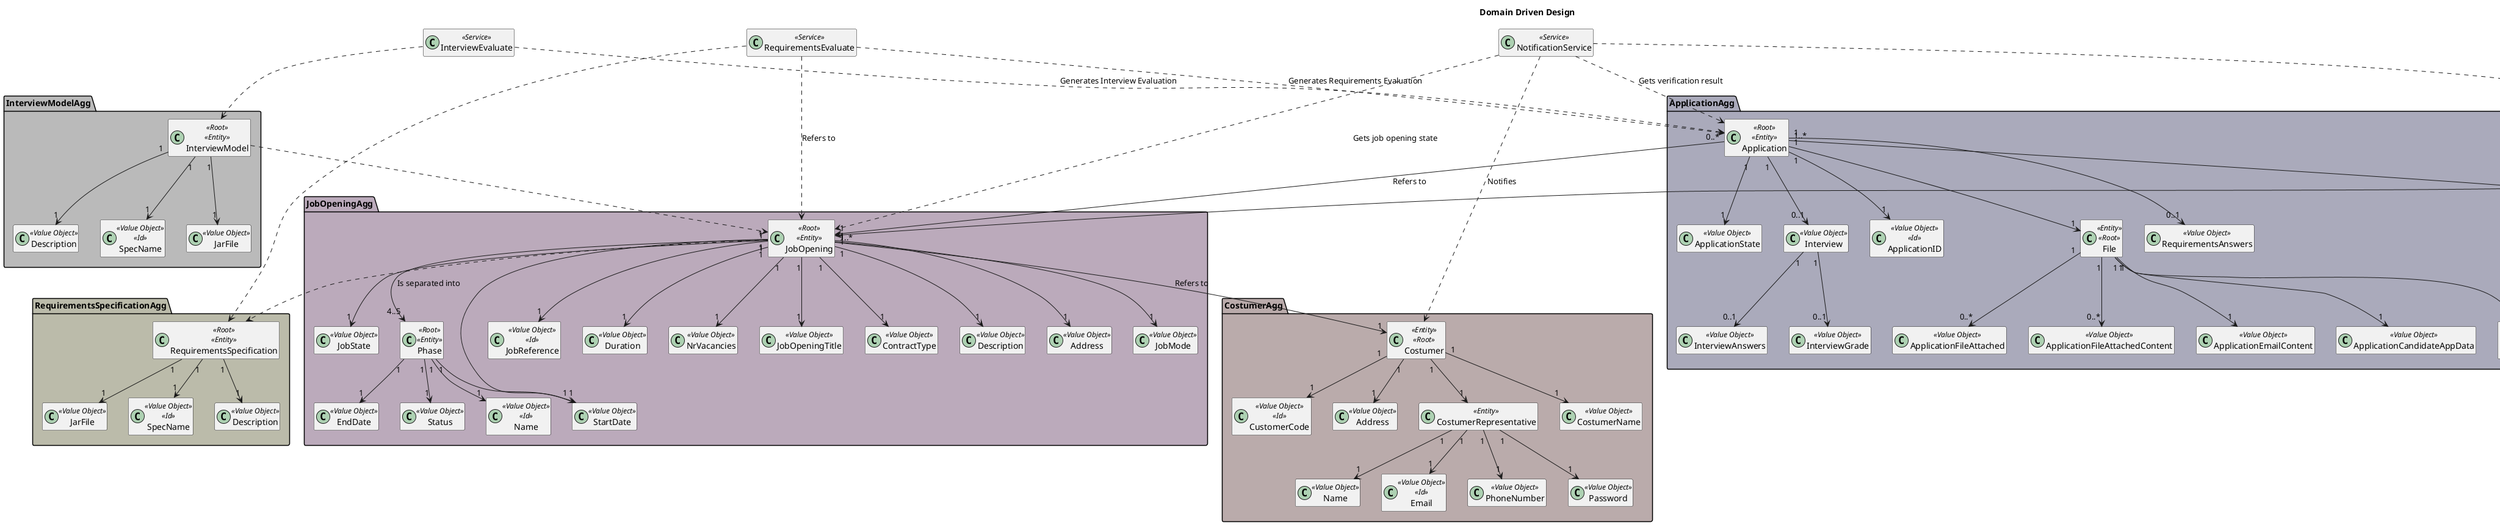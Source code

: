 @startuml
'https://plantuml.com/class-diagram

hide field
hide methods

title Domain Driven Design
skinparam linetype wavy 


package InterviewModelAgg #bababa {
    class InterviewModel<<Root>><<Entity>>
    class SpecName<<Value Object>><<Id>>
    class JarFile<<Value Object>>
    class Description<<Value Object>>

    InterviewModel"1"-->"1"JarFile
    InterviewModel"1"-->"1"SpecName
    InterviewModel"1"-->"1"Description
}

package CostumerAgg #baabab {
    class Costumer<<Entity>><<Root>>
    class CustomerCode<<Value Object>><<Id>>
    class Name<<Value Object>>
    class Address<<Value Object>>
    class CostumerRepresentative<<Entity>>
    class CostumerName<<Value Object>>

    class Email<<Value Object>><<Id>>
    class PhoneNumber<<Value Object>>
    class Name<<Value Object>>
    class Password<<Value Object>>

    Costumer "1" --> "1" CustomerCode
    Costumer "1" --> "1" CostumerName
    Costumer "1" --> "1" Address
    Costumer "1" --> "1" CostumerRepresentative

    CostumerRepresentative "1" --> "1" Email
    CostumerRepresentative "1" --> "1" PhoneNumber
    CostumerRepresentative "1" --> "1" Name
    CostumerRepresentative "1" --> "1" Password
}

package JobOpeningAgg #bbaabb {
    class JobOpening<<Root>><<Entity>>
    class JobReference<<Value Object>><<Id>>
    class Duration<<Value Object>>
    class NrVacancies<<Value Object>>
    class JobOpeningTitle<<Value Object>>
    class ContractType<<Value Object>>
    class Description<<Value Object>>
    class Address<<Value Object>>
    class JobMode<<Value Object>>
    class JobState<<Value Object>>
    class StartDate<<Value Object>>

    class Phase<<Root>><<Entity>>
    class Name<<Value Object>><<Id>>
    class StartDate<<Value Object>>
    class EndDate<<Value Object>>
    class Status <<Value Object>>

    JobOpening "1" --> "1" JobReference
    JobOpening "1" --> "1" Duration
    JobOpening "1" --> "1" NrVacancies
    JobOpening "1" --> "1" JobOpeningTitle
    JobOpening "1" --> "1" ContractType
    JobOpening "1" --> "1" Description
    JobOpening "1" --> "1" Address
    JobOpening "1" --> "1" JobMode
    JobOpening "1" --> "1" JobState
    JobOpening "1" --> "1" StartDate

    JobOpening "1..*"--> "1" Costumer : Refers to

    
    Phase "1" --> "1" Name
    Phase "1" --> "1" StartDate
    Phase "1" --> "1" EndDate
    Phase "1" --> "1" Status

    JobOpening "1"-->"4..5" Phase : Is separated into 
}

package RequirementsSpecificationAgg #bbbbaa {
    class RequirementsSpecification<<Root>><<Entity>>
    class JarFile<<Value Object>>
    class SpecName<<Value Object>><<Id>>
    class Description<<Value Object>>

    RequirementsSpecification "1" --> "1" JarFile
    RequirementsSpecification "1" --> "1" SpecName
    RequirementsSpecification "1" --> "1" Description
}

package CandidateAgg #aababb {
    class Candidate<<Root>><<Entity>>
    class Email<<Value Object>><<Id>>
    class Name<<Value Object>>
    class PhoneNumber<<Value Object>>
    class CandidateState<<Value Object>>


    Candidate "1" --> "1" Email
    Candidate "1" --> "1" Name
    Candidate "1" --> "1" PhoneNumber
    Candidate "1" --> "1" CandidateState
}

package ApplicationAgg #aaaabb {
    class Application<<Root>><<Entity>>
    class ApplicationID<<Value Object>><<Id>>
    class File <<Entity>><<Root>>
    class FilePath<<Value Object>><<Id>>
    class RequirementsAnswers<<Value Object>>

    class ApplicationFileAttached<<Value Object>>
    class ApplicationFileAttachedContent<<Value Object>>
    class ApplicationEmailContent<<Value Object>>
    class ApplicationCandidateAppData<<Value Object>>
    
    class ApplicationState<<Value Object>>
    class Interview<<Value Object>>
    class InterviewGrade<<Value Object>>
    class InterviewAnswers<<Value Object>>

    Application "1" --> "1" ApplicationID
    Application "1" --> "1" ApplicationState
    Application "1" --> "0..1" Interview
    Application "1" --> "0..1" RequirementsAnswers
    Application "1" --> "1" File


    Interview "1" --> "0..1" InterviewAnswers
    Interview "1" --> "0..1" InterviewGrade

    File "1" --> "1" FilePath
    File "1" --> "0..*" ApplicationFileAttached
    File "1" --> "0..*" ApplicationFileAttachedContent
    File "1" --> "1" ApplicationEmailContent
    File "1" --> "1" ApplicationCandidateAppData

    Application "0..*" --> "1" JobOpening : Refers to
    Application "1..*" --> "1" Candidate : Is submitted by
}

package RankingAgg #abbabb {
    class Rank<<Root>><<Entity>>
    class RankID<<Value Object>><<Id>>

    Rank "1" --> "1" RankID

    Rank "1"-->"1" JobOpening : Refers to
    Rank "1"-->"*" Candidate : Is ordered by
}



JobOpening ..> RequirementsSpecification
InterviewModel ..> JobOpening





class InterviewEvaluate<<Service>>

InterviewEvaluate ..> InterviewModel
InterviewEvaluate ..> Application : Generates Interview Evaluation



class RequirementsEvaluate<<Service>>


RequirementsEvaluate ..> Application: Generates Requirements Evaluation
RequirementsEvaluate ..> RequirementsSpecification
RequirementsEvaluate ..> JobOpening : Refers to

class NotificationService<<Service>>

NotificationService ..> Candidate : Notifies
NotificationService ..> Costumer : Notifies
NotificationService ..> Application : Gets verification result
NotificationService ..> JobOpening : Gets job opening state


@enduml